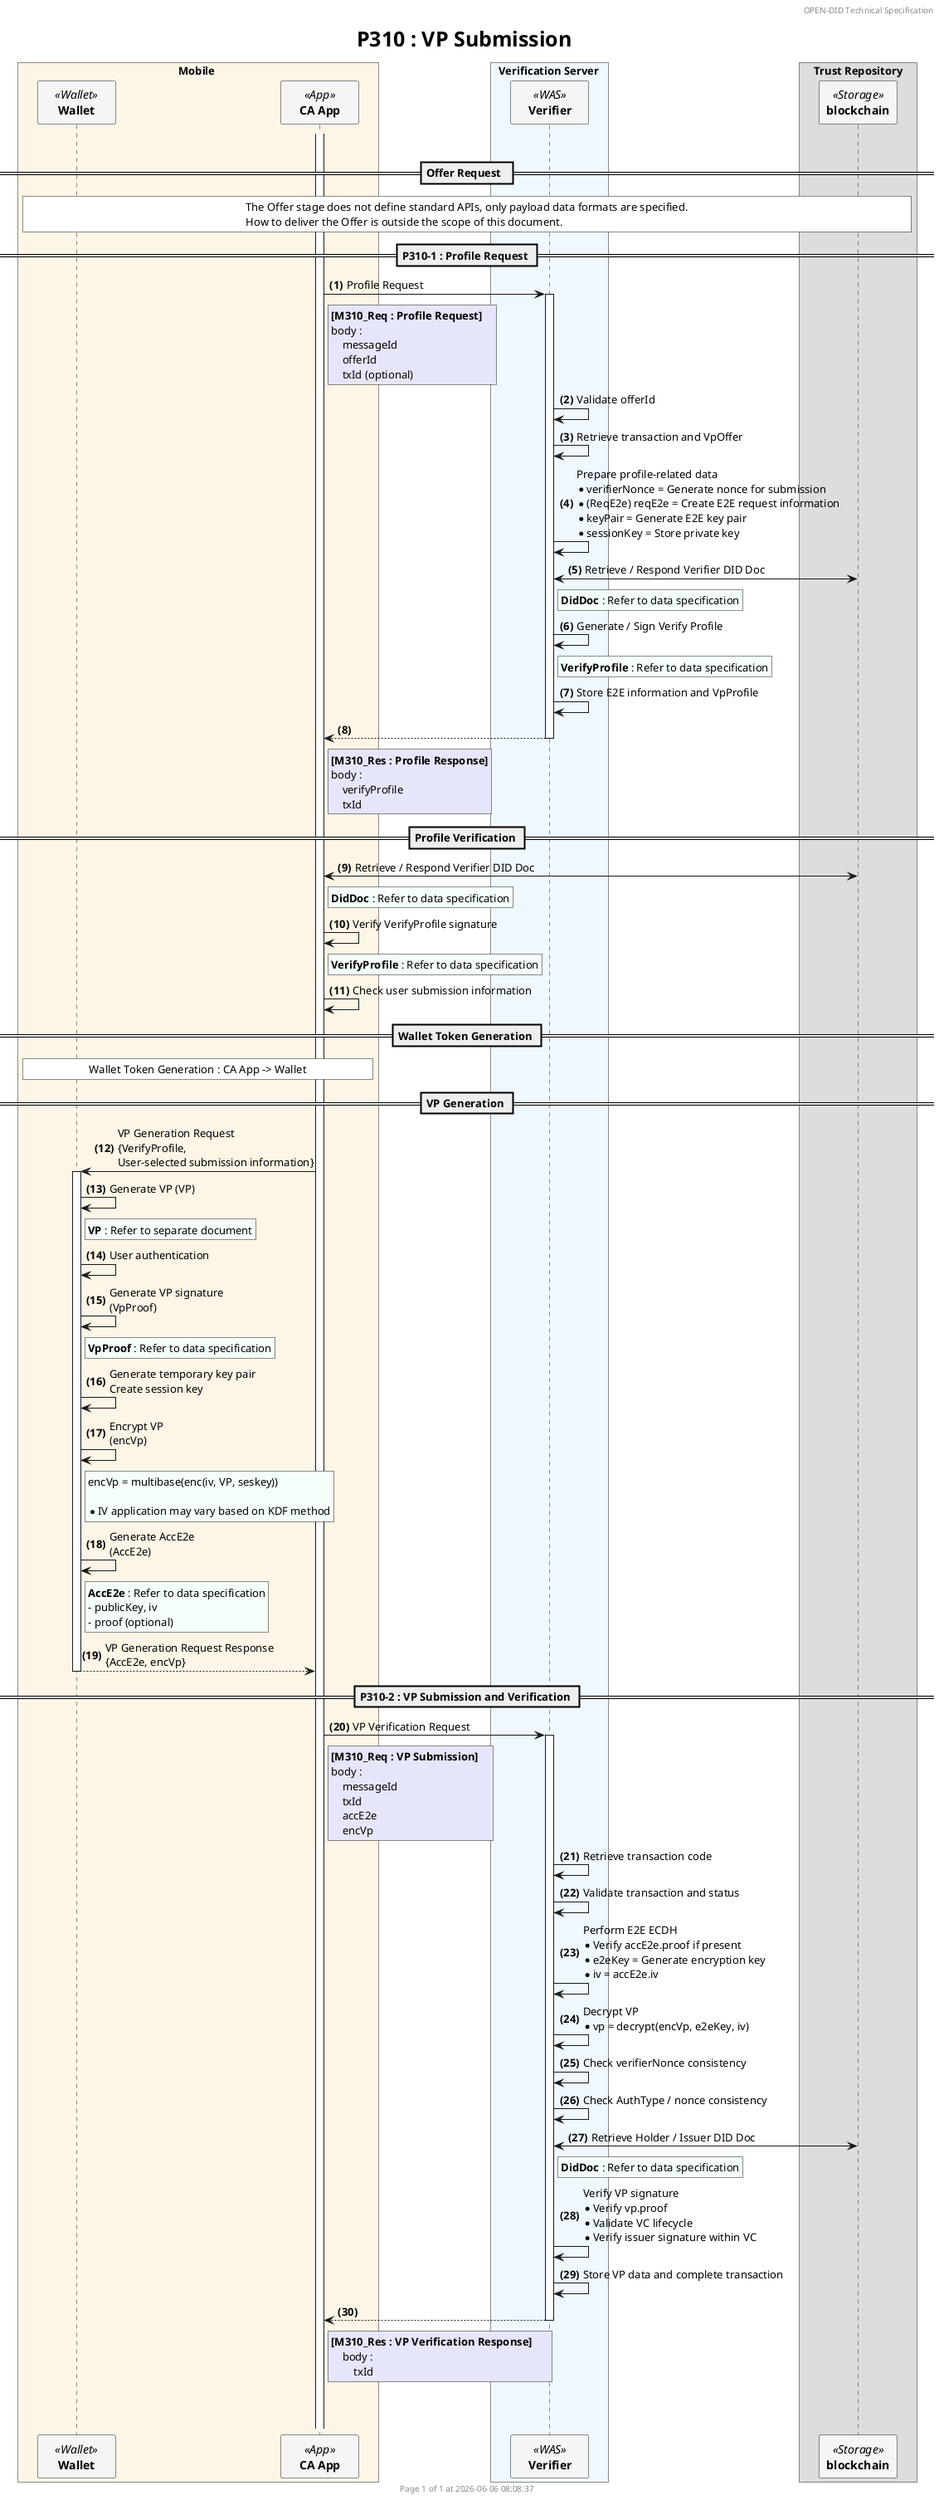 @startuml P310_submit_vp_en
'- - - - - - - - - - - - - - - - - - - - - - - - - - - - - - - - - - - - - - - - - - - - - - - - - - - - - - - - - - -
' Settings
'- - - - - - - - - - - - - - - - - - - - - - - - - - - - - - - - - - - - - - - - - - - - - - - - - - - - - - - - - - -
'=== Header and Footer ===
header OPEN-DID Technical Specification
footer
  	Page %page% of %lastpage% at %date("yyyy-MM-dd hh:mm:ss")
end footer

'=== Title ===
title
	<size:25>P310 : VP Submission </size>
end title

'=== Options ===
' Auto numbering: ex) "<b>000." => Display as 3-digit number with leading zeros
autonumber "<b>(#)</b>"
' Hide participant box at bottom of page
'hide footbox

'=== Participants ===
skinparam ParticipantPadding 20
skinparam BoxPadding 20
skinparam MaxMessageSize 500
skinparam MinClassWidth 80

box Mobile #OldLace
    participant "**Wallet**" as WALLET <<Wallet>> #WhiteSmoke
    participant "**CA App**" as CA <<App>> #WhiteSmoke    
end box

box Verification Server #AliceBlue
    participant "**Verifier**" as SP <<WAS>> #WhiteSmoke
end box

box Trust Repository
    participant "**blockchain**" as BC <<Storage>> #WhiteSmoke
end box 

'- - - - - - - - - - - - - - - - - - - - - - - - - - - - - - - - - - - - - - - - - - - - - - - - - - - - - - - - - - -
' Constants
'- - - - - - - - - - - - - - - - - - - - - - - - - - - - - - - - - - - - - - - - - - - - - - - - - - - - - - - - - - -

!$refdoc = "Refer to separate document"
!$doc = "Refer to data specification"

'- - - - - - - - - - - - - - - - - - - - - - - - - - - - - - - - - - - - - - - - - - - - - - - - - - - - - - - - - - -
' Content
'- - - - - - - - - - - - - - - - - - - - - - - - - - - - - - - - - - - - - - - - - - - - - - - - - - - - - - - - - - -
|||

== Offer Request  ==

rnote across #white    
    The Offer stage does not define standard APIs, only payload data formats are specified.
    How to deliver the Offer is outside the scope of this document.
end note

== P310-1 : Profile Request ==
activate CA

CA -> SP++ : Profile Request
rnote right of CA #Lavender
    **[M310_Req : Profile Request]**    
    body : 
        messageId
        offerId
        txId (optional)
end note

SP -> SP : Validate offerId

SP -> SP : Retrieve transaction and VpOffer
SP -> SP : Prepare profile-related data\
            \n* verifierNonce = Generate nonce for submission\
            \n* (ReqE2e) reqE2e = Create E2E request information\
            \n* keyPair = Generate E2E key pair\
            \n* sessionKey = Store private key

SP <-> BC : Retrieve / Respond Verifier DID Doc

rnote right of SP #MintCream    
    **DidDoc** : $doc
end note

SP -> SP : Generate / Sign Verify Profile
rnote right of SP #MintCream    
    **VerifyProfile** : $doc
end note

SP -> SP : Store E2E information and VpProfile

return
rnote right of CA #Lavender
    **[M310_Res : Profile Response]**
    body : 
        verifyProfile
        txId
end note

== Profile Verification ==

CA <-> BC : Retrieve / Respond Verifier DID Doc

rnote right of CA #MintCream    
    **DidDoc** : $doc
end note

CA -> CA : Verify VerifyProfile signature
rnote right of CA #MintCream    
    **VerifyProfile** : $doc
end note

CA -> CA : Check user submission information

== Wallet Token Generation ==

rnote over WALLET, CA #white
    Wallet Token Generation : CA App -> Wallet
end note

== VP Generation ==

CA -> WALLET++ : VP Generation Request \n{VerifyProfile, \nUser-selected submission information}
WALLET -> WALLET : Generate VP (VP)
rnote right of WALLET #MintCream    
    **VP** : $refdoc
end note

WALLET -> WALLET : User authentication
WALLET -> WALLET : Generate VP signature \n(VpProof)
rnote right of WALLET #MintCream    
    **VpProof** : $doc
end note

WALLET -> WALLET : Generate temporary key pair \nCreate session key
WALLET -> WALLET : Encrypt VP \n(encVp)
rnote right of WALLET #MintCream    
    encVp = multibase(enc(iv, VP, seskey))

    * IV application may vary based on KDF method
end note

WALLET -> WALLET : Generate AccE2e \n(AccE2e)
rnote right of WALLET #MintCream    
    **AccE2e** : $doc
    - publicKey, iv
    - proof (optional)
end note

return VP Generation Request Response \n{AccE2e, encVp}

== P310-2 : VP Submission and Verification ==

CA -> SP++ : VP Verification Request
rnote right of CA #Lavender
    **[M310_Req : VP Submission]**    
    body : 
        messageId
        txId
        accE2e
        encVp
end note

SP -> SP : Retrieve transaction code
SP -> SP : Validate transaction and status
SP -> SP : Perform E2E ECDH\
        \n* Verify accE2e.proof if present\
        \n* e2eKey = Generate encryption key\
        \n* iv = accE2e.iv
        
SP -> SP : Decrypt VP\
        \n* vp = decrypt(encVp, e2eKey, iv)

SP -> SP : Check verifierNonce consistency
SP -> SP : Check AuthType / nonce consistency

SP <-> BC : Retrieve Holder / Issuer DID Doc
rnote right of SP #MintCream    
    **DidDoc** : $doc
end note

SP -> SP : Verify VP signature\
        \n* Verify vp.proof\
        \n* Validate VC lifecycle\
        \n* Verify issuer signature within VC

SP -> SP : Store VP data and complete transaction
        
return
rnote right of CA #Lavender
    **[M310_Res : VP Verification Response]**      
        body : 
            txId        
end note

|||
|||
@enduml